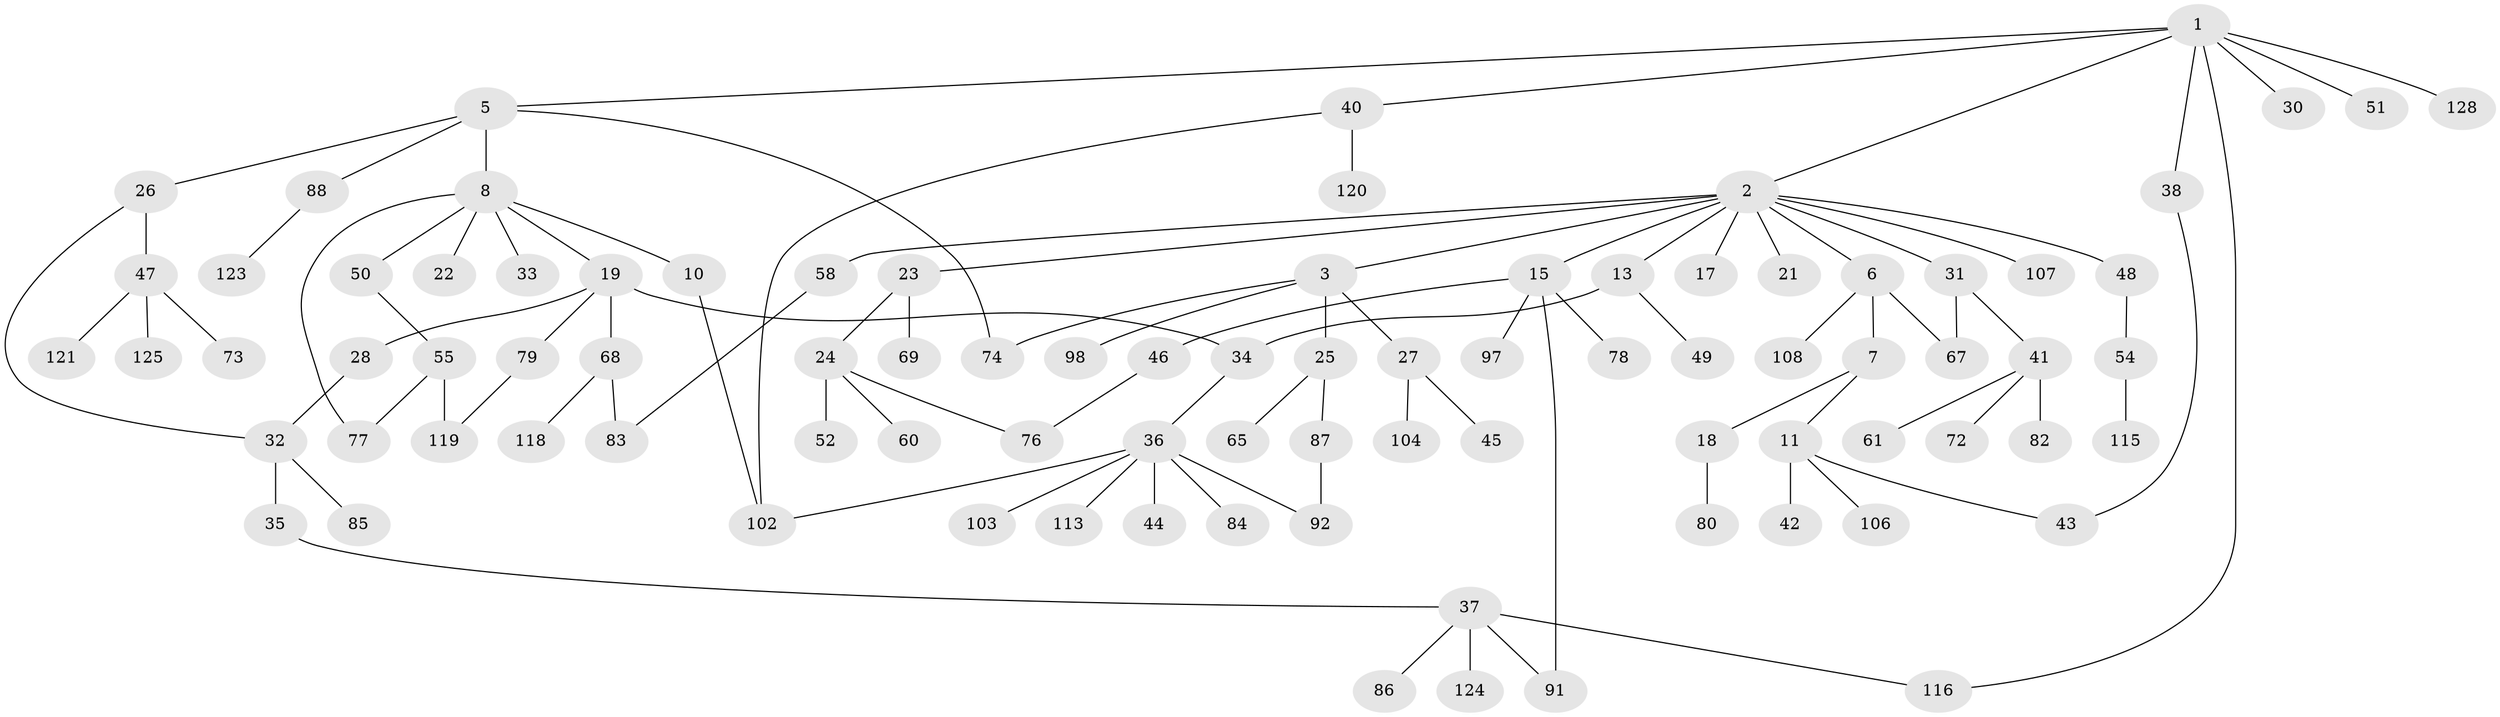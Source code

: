// original degree distribution, {7: 0.0078125, 6: 0.015625, 5: 0.03125, 8: 0.0078125, 4: 0.09375, 3: 0.171875, 2: 0.2890625, 1: 0.3828125}
// Generated by graph-tools (version 1.1) at 2025/10/02/27/25 16:10:55]
// undirected, 89 vertices, 102 edges
graph export_dot {
graph [start="1"]
  node [color=gray90,style=filled];
  1 [super="+29"];
  2 [super="+4"];
  3 [super="+12"];
  5 [super="+20"];
  6;
  7 [super="+9"];
  8 [super="+16"];
  10 [super="+71"];
  11 [super="+14"];
  13 [super="+57"];
  15 [super="+39"];
  17;
  18;
  19 [super="+56"];
  21;
  22;
  23 [super="+93"];
  24;
  25 [super="+100"];
  26 [super="+64"];
  27 [super="+62"];
  28;
  30;
  31 [super="+90"];
  32 [super="+75"];
  33 [super="+112"];
  34;
  35;
  36 [super="+63"];
  37 [super="+117"];
  38 [super="+66"];
  40;
  41 [super="+53"];
  42;
  43 [super="+111"];
  44 [super="+105"];
  45;
  46 [super="+127"];
  47 [super="+59"];
  48;
  49 [super="+99"];
  50;
  51;
  52;
  54 [super="+94"];
  55 [super="+96"];
  58 [super="+81"];
  60;
  61;
  65 [super="+70"];
  67;
  68;
  69;
  72;
  73;
  74 [super="+110"];
  76;
  77;
  78 [super="+109"];
  79;
  80;
  82;
  83 [super="+89"];
  84;
  85 [super="+95"];
  86;
  87;
  88 [super="+122"];
  91;
  92 [super="+101"];
  97;
  98;
  102 [super="+114"];
  103;
  104;
  106;
  107;
  108;
  113;
  115;
  116 [super="+126"];
  118;
  119;
  120;
  121;
  123;
  124;
  125;
  128;
  1 -- 2;
  1 -- 5;
  1 -- 30;
  1 -- 38;
  1 -- 40;
  1 -- 128;
  1 -- 51;
  1 -- 116;
  2 -- 3;
  2 -- 13;
  2 -- 23;
  2 -- 58;
  2 -- 6;
  2 -- 107;
  2 -- 15;
  2 -- 48;
  2 -- 17;
  2 -- 21;
  2 -- 31;
  3 -- 27;
  3 -- 25 [weight=2];
  3 -- 98;
  3 -- 74;
  5 -- 8;
  5 -- 26;
  5 -- 88;
  5 -- 74;
  6 -- 7;
  6 -- 108;
  6 -- 67;
  7 -- 18;
  7 -- 11;
  8 -- 10;
  8 -- 33;
  8 -- 77;
  8 -- 50;
  8 -- 19;
  8 -- 22;
  10 -- 102;
  11 -- 106;
  11 -- 43;
  11 -- 42;
  13 -- 49;
  13 -- 34;
  15 -- 78;
  15 -- 91;
  15 -- 97;
  15 -- 46;
  18 -- 80;
  19 -- 28;
  19 -- 34;
  19 -- 79;
  19 -- 68;
  23 -- 24;
  23 -- 69;
  24 -- 52;
  24 -- 60;
  24 -- 76;
  25 -- 65;
  25 -- 87;
  26 -- 47;
  26 -- 32;
  27 -- 45;
  27 -- 104;
  28 -- 32;
  31 -- 41;
  31 -- 67;
  32 -- 35;
  32 -- 85;
  34 -- 36;
  35 -- 37;
  36 -- 44;
  36 -- 84;
  36 -- 92;
  36 -- 103;
  36 -- 113;
  36 -- 102;
  37 -- 86;
  37 -- 124;
  37 -- 91;
  37 -- 116;
  38 -- 43;
  40 -- 120;
  40 -- 102;
  41 -- 61;
  41 -- 72;
  41 -- 82;
  46 -- 76;
  47 -- 73;
  47 -- 121;
  47 -- 125;
  48 -- 54;
  50 -- 55;
  54 -- 115;
  55 -- 77;
  55 -- 119;
  58 -- 83;
  68 -- 83;
  68 -- 118;
  79 -- 119;
  87 -- 92;
  88 -- 123;
}
